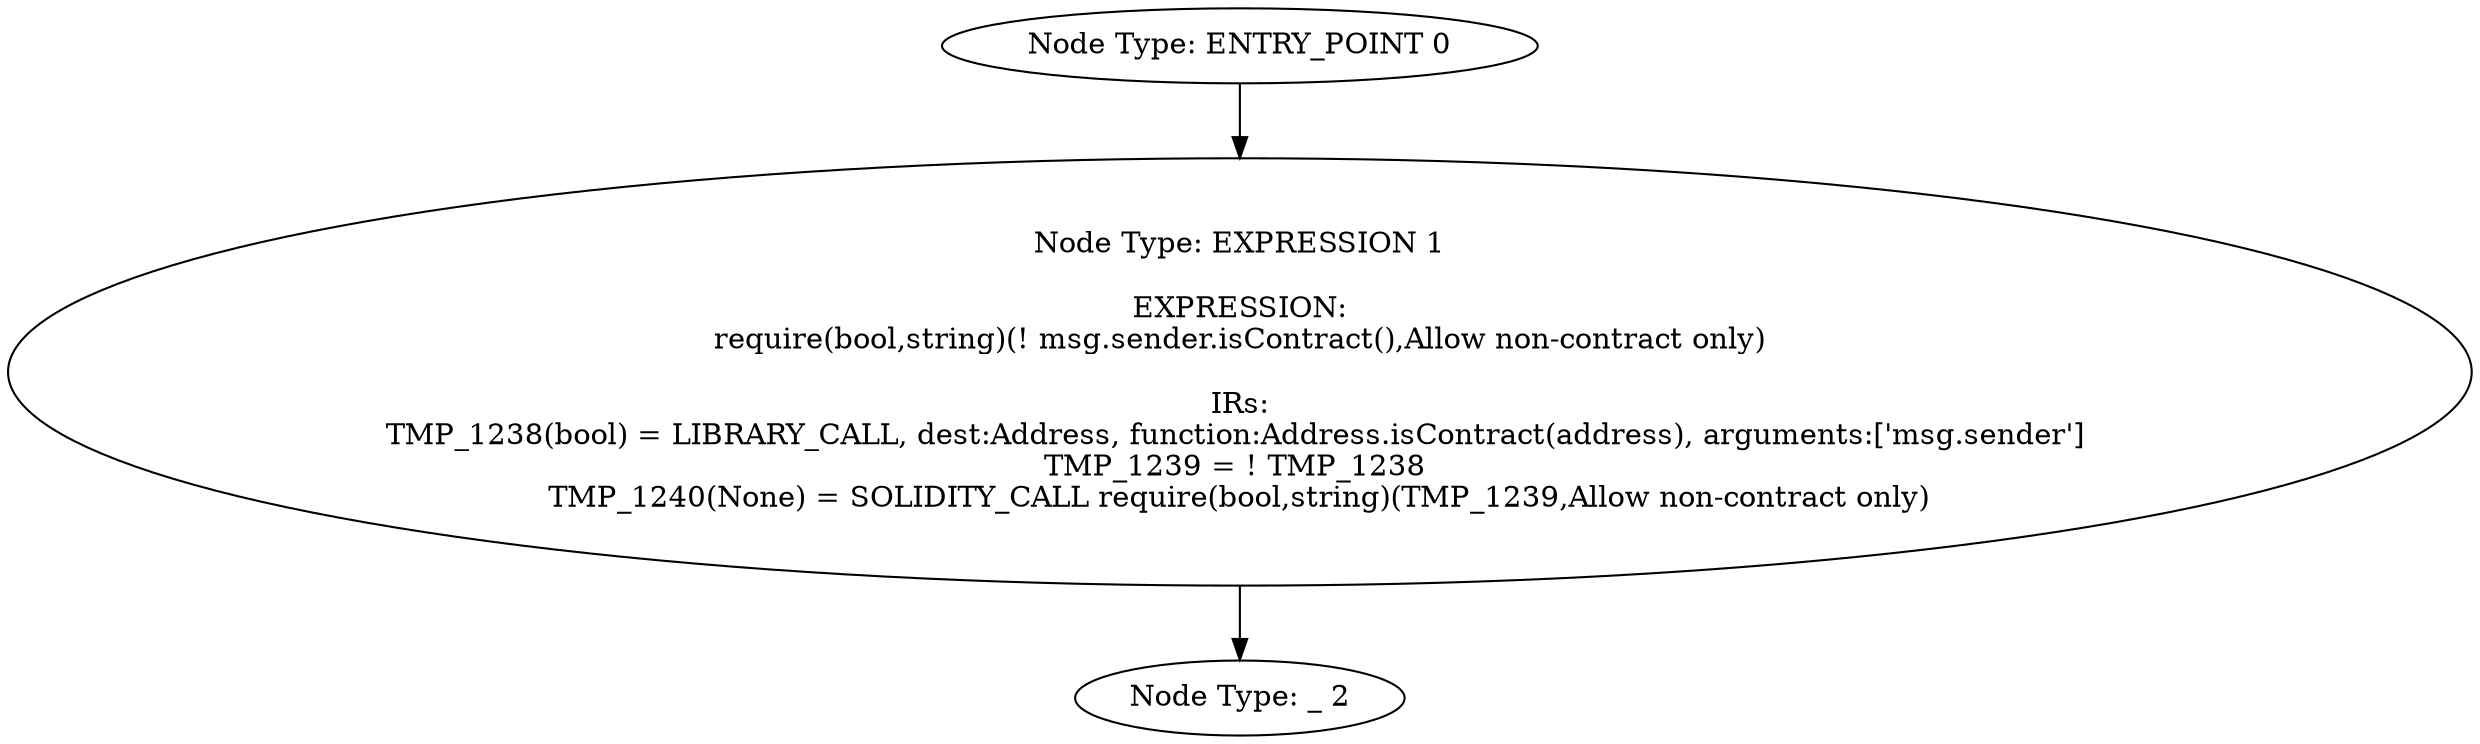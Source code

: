 digraph{
0[label="Node Type: ENTRY_POINT 0
"];
0->1;
1[label="Node Type: EXPRESSION 1

EXPRESSION:
require(bool,string)(! msg.sender.isContract(),Allow non-contract only)

IRs:
TMP_1238(bool) = LIBRARY_CALL, dest:Address, function:Address.isContract(address), arguments:['msg.sender'] 
TMP_1239 = ! TMP_1238 
TMP_1240(None) = SOLIDITY_CALL require(bool,string)(TMP_1239,Allow non-contract only)"];
1->2;
2[label="Node Type: _ 2
"];
}
